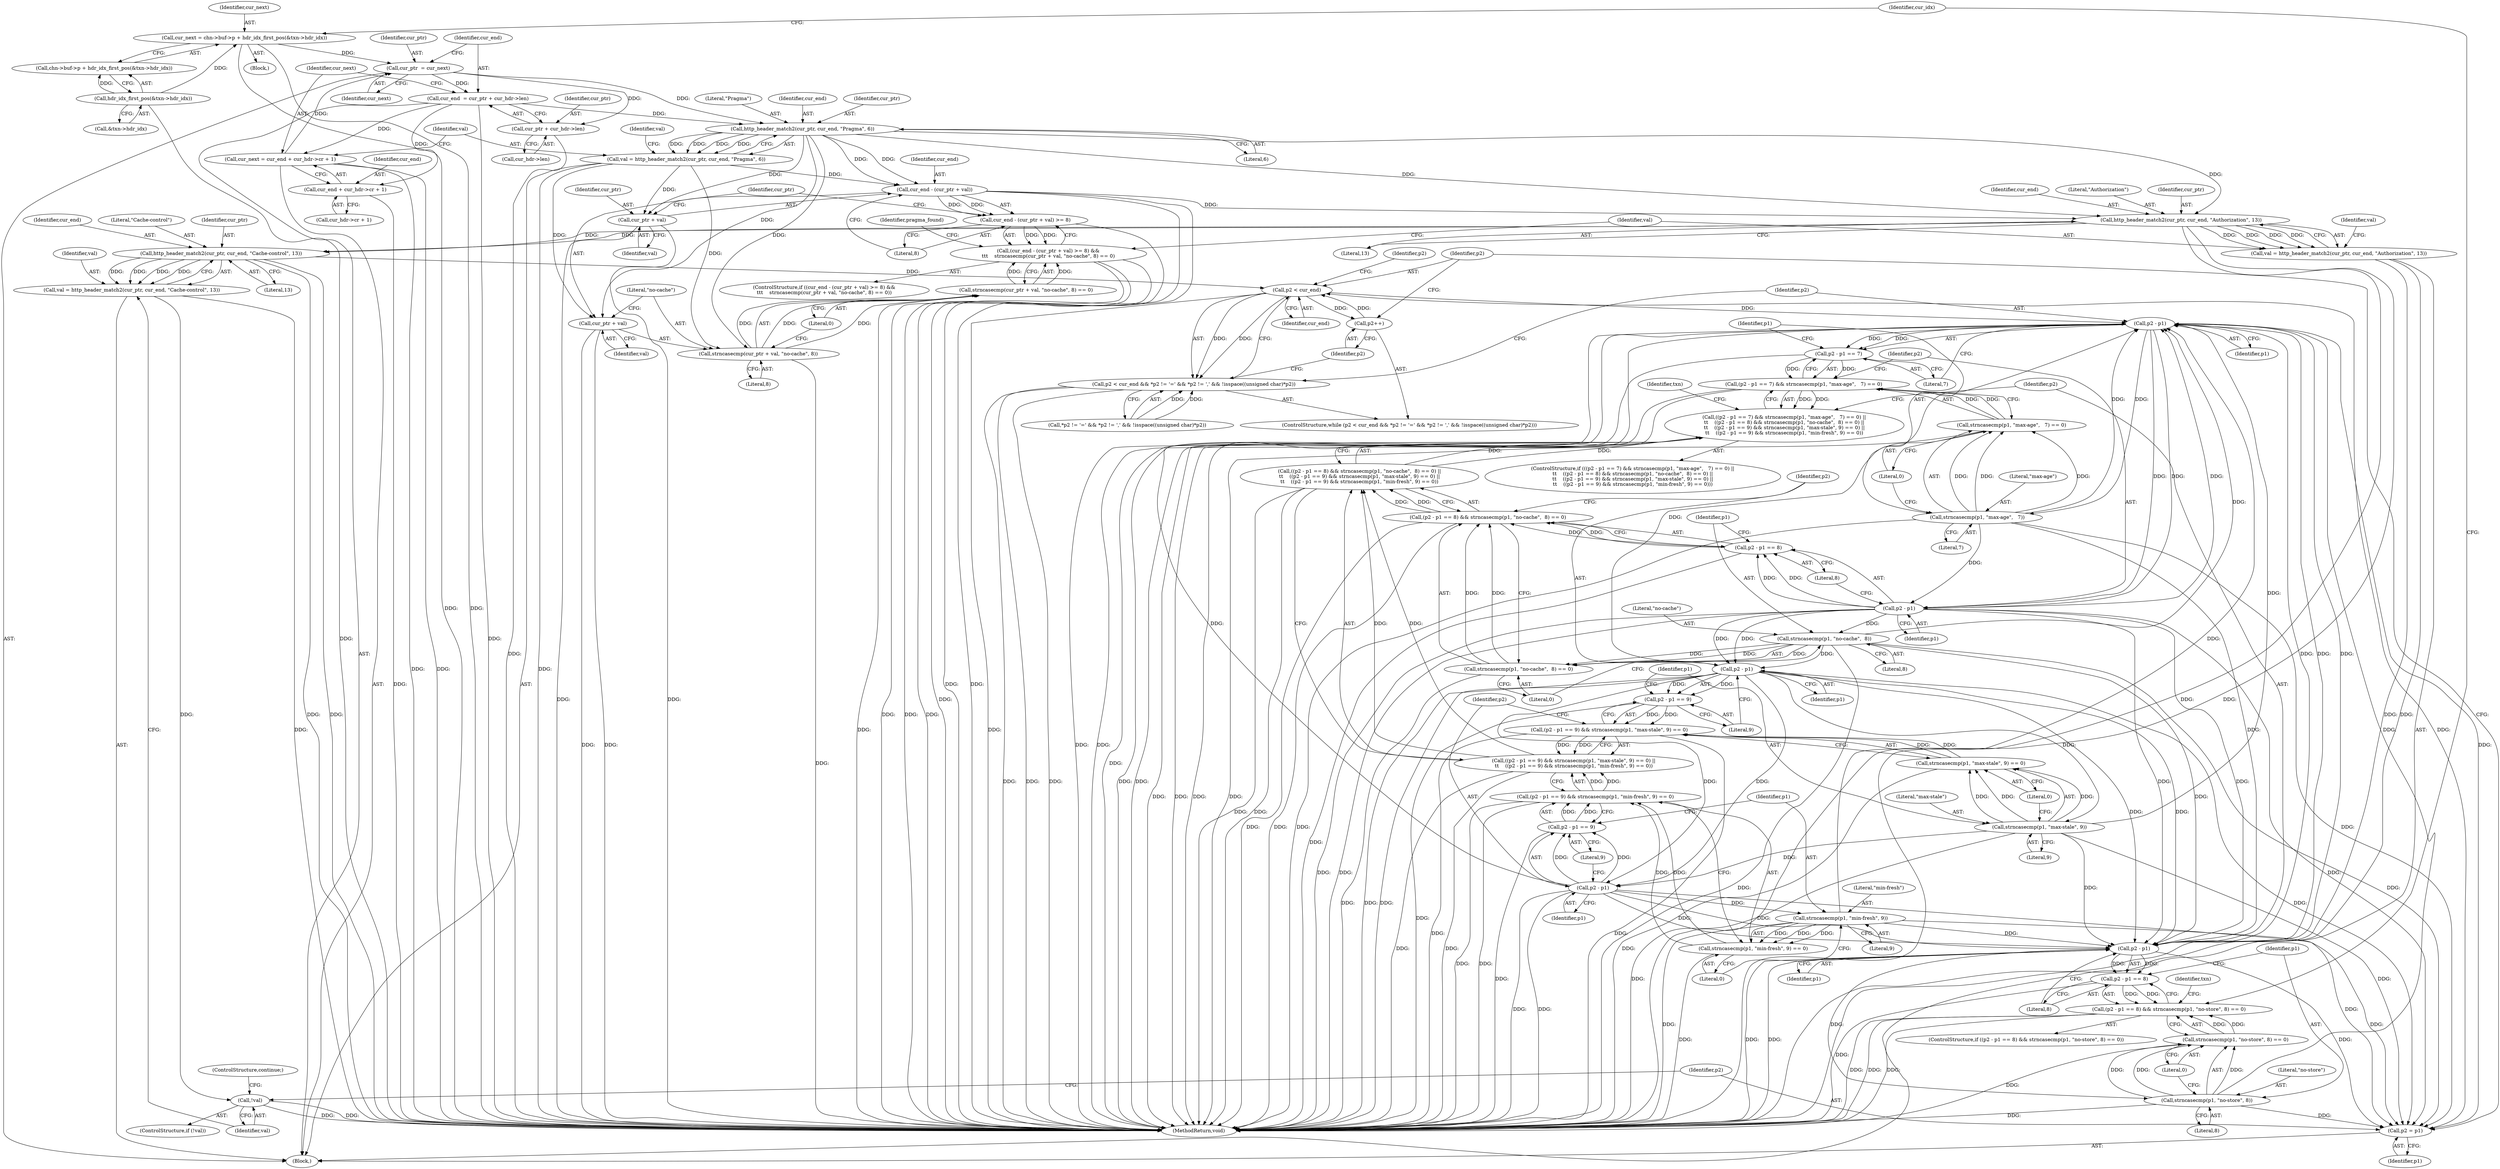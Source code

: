 digraph "0_haproxy_17514045e5d934dede62116216c1b016fe23dd06@integer" {
"1000142" [label="(Call,cur_next = chn->buf->p + hdr_idx_first_pos(&txn->hdr_idx))"];
"1000150" [label="(Call,hdr_idx_first_pos(&txn->hdr_idx))"];
"1000180" [label="(Call,cur_ptr  = cur_next)"];
"1000183" [label="(Call,cur_end  = cur_ptr + cur_hdr->len)"];
"1000190" [label="(Call,cur_next = cur_end + cur_hdr->cr + 1)"];
"1000192" [label="(Call,cur_end + cur_hdr->cr + 1)"];
"1000201" [label="(Call,http_header_match2(cur_ptr, cur_end, \"Pragma\", 6))"];
"1000199" [label="(Call,val = http_header_match2(cur_ptr, cur_end, \"Pragma\", 6))"];
"1000212" [label="(Call,cur_end - (cur_ptr + val))"];
"1000211" [label="(Call,cur_end - (cur_ptr + val) >= 8)"];
"1000210" [label="(Call,(cur_end - (cur_ptr + val) >= 8) &&\n\t\t\t    strncasecmp(cur_ptr + val, \"no-cache\", 8) == 0)"];
"1000233" [label="(Call,http_header_match2(cur_ptr, cur_end, \"Authorization\", 13))"];
"1000231" [label="(Call,val = http_header_match2(cur_ptr, cur_end, \"Authorization\", 13))"];
"1000256" [label="(Call,http_header_match2(cur_ptr, cur_end, \"Cache-control\", 13))"];
"1000254" [label="(Call,val = http_header_match2(cur_ptr, cur_end, \"Cache-control\", 13))"];
"1000262" [label="(Call,!val)"];
"1000270" [label="(Call,p2 < cur_end)"];
"1000269" [label="(Call,p2 < cur_end && *p2 != '=' && *p2 != ',' && !isspace((unsigned char)*p2))"];
"1000289" [label="(Call,p2++)"];
"1000295" [label="(Call,p2 - p1)"];
"1000265" [label="(Call,p2 = p1)"];
"1000294" [label="(Call,p2 - p1 == 7)"];
"1000293" [label="(Call,(p2 - p1 == 7) && strncasecmp(p1, \"max-age\",   7) == 0)"];
"1000292" [label="(Call,((p2 - p1 == 7) && strncasecmp(p1, \"max-age\",   7) == 0) ||\n\t\t    ((p2 - p1 == 8) && strncasecmp(p1, \"no-cache\",  8) == 0) ||\n\t\t    ((p2 - p1 == 9) && strncasecmp(p1, \"max-stale\", 9) == 0) ||\n\t\t    ((p2 - p1 == 9) && strncasecmp(p1, \"min-fresh\", 9) == 0))"];
"1000300" [label="(Call,strncasecmp(p1, \"max-age\",   7))"];
"1000299" [label="(Call,strncasecmp(p1, \"max-age\",   7) == 0)"];
"1000308" [label="(Call,p2 - p1)"];
"1000307" [label="(Call,p2 - p1 == 8)"];
"1000306" [label="(Call,(p2 - p1 == 8) && strncasecmp(p1, \"no-cache\",  8) == 0)"];
"1000305" [label="(Call,((p2 - p1 == 8) && strncasecmp(p1, \"no-cache\",  8) == 0) ||\n\t\t    ((p2 - p1 == 9) && strncasecmp(p1, \"max-stale\", 9) == 0) ||\n\t\t    ((p2 - p1 == 9) && strncasecmp(p1, \"min-fresh\", 9) == 0))"];
"1000313" [label="(Call,strncasecmp(p1, \"no-cache\",  8))"];
"1000312" [label="(Call,strncasecmp(p1, \"no-cache\",  8) == 0)"];
"1000321" [label="(Call,p2 - p1)"];
"1000320" [label="(Call,p2 - p1 == 9)"];
"1000319" [label="(Call,(p2 - p1 == 9) && strncasecmp(p1, \"max-stale\", 9) == 0)"];
"1000318" [label="(Call,((p2 - p1 == 9) && strncasecmp(p1, \"max-stale\", 9) == 0) ||\n\t\t    ((p2 - p1 == 9) && strncasecmp(p1, \"min-fresh\", 9) == 0))"];
"1000326" [label="(Call,strncasecmp(p1, \"max-stale\", 9))"];
"1000325" [label="(Call,strncasecmp(p1, \"max-stale\", 9) == 0)"];
"1000333" [label="(Call,p2 - p1)"];
"1000332" [label="(Call,p2 - p1 == 9)"];
"1000331" [label="(Call,(p2 - p1 == 9) && strncasecmp(p1, \"min-fresh\", 9) == 0)"];
"1000338" [label="(Call,strncasecmp(p1, \"min-fresh\", 9))"];
"1000337" [label="(Call,strncasecmp(p1, \"min-fresh\", 9) == 0)"];
"1000353" [label="(Call,p2 - p1)"];
"1000352" [label="(Call,p2 - p1 == 8)"];
"1000351" [label="(Call,(p2 - p1 == 8) && strncasecmp(p1, \"no-store\", 8) == 0)"];
"1000358" [label="(Call,strncasecmp(p1, \"no-store\", 8))"];
"1000357" [label="(Call,strncasecmp(p1, \"no-store\", 8) == 0)"];
"1000214" [label="(Call,cur_ptr + val)"];
"1000219" [label="(Call,strncasecmp(cur_ptr + val, \"no-cache\", 8))"];
"1000218" [label="(Call,strncasecmp(cur_ptr + val, \"no-cache\", 8) == 0)"];
"1000220" [label="(Call,cur_ptr + val)"];
"1000185" [label="(Call,cur_ptr + cur_hdr->len)"];
"1000108" [label="(Block,)"];
"1000265" [label="(Call,p2 = p1)"];
"1000326" [label="(Call,strncasecmp(p1, \"max-stale\", 9))"];
"1000382" [label="(MethodReturn,void)"];
"1000308" [label="(Call,p2 - p1)"];
"1000199" [label="(Call,val = http_header_match2(cur_ptr, cur_end, \"Pragma\", 6))"];
"1000235" [label="(Identifier,cur_end)"];
"1000340" [label="(Literal,\"min-fresh\")"];
"1000298" [label="(Literal,7)"];
"1000295" [label="(Call,p2 - p1)"];
"1000180" [label="(Call,cur_ptr  = cur_next)"];
"1000293" [label="(Call,(p2 - p1 == 7) && strncasecmp(p1, \"max-age\",   7) == 0)"];
"1000207" [label="(Identifier,val)"];
"1000362" [label="(Literal,0)"];
"1000191" [label="(Identifier,cur_next)"];
"1000304" [label="(Literal,0)"];
"1000254" [label="(Call,val = http_header_match2(cur_ptr, cur_end, \"Cache-control\", 13))"];
"1000187" [label="(Call,cur_hdr->len)"];
"1000352" [label="(Call,p2 - p1 == 8)"];
"1000313" [label="(Call,strncasecmp(p1, \"no-cache\",  8))"];
"1000336" [label="(Literal,9)"];
"1000218" [label="(Call,strncasecmp(cur_ptr + val, \"no-cache\", 8) == 0)"];
"1000360" [label="(Literal,\"no-store\")"];
"1000271" [label="(Identifier,p2)"];
"1000330" [label="(Literal,0)"];
"1000309" [label="(Identifier,p2)"];
"1000314" [label="(Identifier,p1)"];
"1000290" [label="(Identifier,p2)"];
"1000361" [label="(Literal,8)"];
"1000307" [label="(Call,p2 - p1 == 8)"];
"1000204" [label="(Literal,\"Pragma\")"];
"1000182" [label="(Identifier,cur_next)"];
"1000302" [label="(Literal,\"max-age\")"];
"1000359" [label="(Identifier,p1)"];
"1000232" [label="(Identifier,val)"];
"1000297" [label="(Identifier,p1)"];
"1000356" [label="(Literal,8)"];
"1000144" [label="(Call,chn->buf->p + hdr_idx_first_pos(&txn->hdr_idx))"];
"1000266" [label="(Identifier,p2)"];
"1000212" [label="(Call,cur_end - (cur_ptr + val))"];
"1000205" [label="(Literal,6)"];
"1000354" [label="(Identifier,p2)"];
"1000256" [label="(Call,http_header_match2(cur_ptr, cur_end, \"Cache-control\", 13))"];
"1000236" [label="(Literal,\"Authorization\")"];
"1000311" [label="(Literal,8)"];
"1000319" [label="(Call,(p2 - p1 == 9) && strncasecmp(p1, \"max-stale\", 9) == 0)"];
"1000255" [label="(Identifier,val)"];
"1000323" [label="(Identifier,p1)"];
"1000346" [label="(Identifier,txn)"];
"1000322" [label="(Identifier,p2)"];
"1000150" [label="(Call,hdr_idx_first_pos(&txn->hdr_idx))"];
"1000200" [label="(Identifier,val)"];
"1000216" [label="(Identifier,val)"];
"1000366" [label="(Identifier,txn)"];
"1000224" [label="(Literal,8)"];
"1000231" [label="(Call,val = http_header_match2(cur_ptr, cur_end, \"Authorization\", 13))"];
"1000259" [label="(Literal,\"Cache-control\")"];
"1000217" [label="(Literal,8)"];
"1000353" [label="(Call,p2 - p1)"];
"1000222" [label="(Identifier,val)"];
"1000201" [label="(Call,http_header_match2(cur_ptr, cur_end, \"Pragma\", 6))"];
"1000234" [label="(Identifier,cur_ptr)"];
"1000209" [label="(ControlStructure,if ((cur_end - (cur_ptr + val) >= 8) &&\n\t\t\t    strncasecmp(cur_ptr + val, \"no-cache\", 8) == 0))"];
"1000329" [label="(Literal,9)"];
"1000351" [label="(Call,(p2 - p1 == 8) && strncasecmp(p1, \"no-store\", 8) == 0)"];
"1000357" [label="(Call,strncasecmp(p1, \"no-store\", 8) == 0)"];
"1000143" [label="(Identifier,cur_next)"];
"1000292" [label="(Call,((p2 - p1 == 7) && strncasecmp(p1, \"max-age\",   7) == 0) ||\n\t\t    ((p2 - p1 == 8) && strncasecmp(p1, \"no-cache\",  8) == 0) ||\n\t\t    ((p2 - p1 == 9) && strncasecmp(p1, \"max-stale\", 9) == 0) ||\n\t\t    ((p2 - p1 == 9) && strncasecmp(p1, \"min-fresh\", 9) == 0))"];
"1000324" [label="(Literal,9)"];
"1000268" [label="(ControlStructure,while (p2 < cur_end && *p2 != '=' && *p2 != ',' && !isspace((unsigned char)*p2)))"];
"1000184" [label="(Identifier,cur_end)"];
"1000142" [label="(Call,cur_next = chn->buf->p + hdr_idx_first_pos(&txn->hdr_idx))"];
"1000312" [label="(Call,strncasecmp(p1, \"no-cache\",  8) == 0)"];
"1000355" [label="(Identifier,p1)"];
"1000151" [label="(Call,&txn->hdr_idx)"];
"1000221" [label="(Identifier,cur_ptr)"];
"1000237" [label="(Literal,13)"];
"1000299" [label="(Call,strncasecmp(p1, \"max-age\",   7) == 0)"];
"1000264" [label="(ControlStructure,continue;)"];
"1000315" [label="(Literal,\"no-cache\")"];
"1000332" [label="(Call,p2 - p1 == 9)"];
"1000325" [label="(Call,strncasecmp(p1, \"max-stale\", 9) == 0)"];
"1000270" [label="(Call,p2 < cur_end)"];
"1000193" [label="(Identifier,cur_end)"];
"1000276" [label="(Identifier,p2)"];
"1000328" [label="(Literal,\"max-stale\")"];
"1000300" [label="(Call,strncasecmp(p1, \"max-age\",   7))"];
"1000190" [label="(Call,cur_next = cur_end + cur_hdr->cr + 1)"];
"1000186" [label="(Identifier,cur_ptr)"];
"1000342" [label="(Literal,0)"];
"1000320" [label="(Call,p2 - p1 == 9)"];
"1000257" [label="(Identifier,cur_ptr)"];
"1000211" [label="(Call,cur_end - (cur_ptr + val) >= 8)"];
"1000263" [label="(Identifier,val)"];
"1000272" [label="(Identifier,cur_end)"];
"1000294" [label="(Call,p2 - p1 == 7)"];
"1000335" [label="(Identifier,p1)"];
"1000239" [label="(Identifier,val)"];
"1000192" [label="(Call,cur_end + cur_hdr->cr + 1)"];
"1000183" [label="(Call,cur_end  = cur_ptr + cur_hdr->len)"];
"1000310" [label="(Identifier,p1)"];
"1000210" [label="(Call,(cur_end - (cur_ptr + val) >= 8) &&\n\t\t\t    strncasecmp(cur_ptr + val, \"no-cache\", 8) == 0)"];
"1000334" [label="(Identifier,p2)"];
"1000317" [label="(Literal,0)"];
"1000185" [label="(Call,cur_ptr + cur_hdr->len)"];
"1000214" [label="(Call,cur_ptr + val)"];
"1000203" [label="(Identifier,cur_end)"];
"1000233" [label="(Call,http_header_match2(cur_ptr, cur_end, \"Authorization\", 13))"];
"1000296" [label="(Identifier,p2)"];
"1000316" [label="(Literal,8)"];
"1000202" [label="(Identifier,cur_ptr)"];
"1000338" [label="(Call,strncasecmp(p1, \"min-fresh\", 9))"];
"1000305" [label="(Call,((p2 - p1 == 8) && strncasecmp(p1, \"no-cache\",  8) == 0) ||\n\t\t    ((p2 - p1 == 9) && strncasecmp(p1, \"max-stale\", 9) == 0) ||\n\t\t    ((p2 - p1 == 9) && strncasecmp(p1, \"min-fresh\", 9) == 0))"];
"1000327" [label="(Identifier,p1)"];
"1000220" [label="(Call,cur_ptr + val)"];
"1000219" [label="(Call,strncasecmp(cur_ptr + val, \"no-cache\", 8))"];
"1000267" [label="(Identifier,p1)"];
"1000291" [label="(ControlStructure,if (((p2 - p1 == 7) && strncasecmp(p1, \"max-age\",   7) == 0) ||\n\t\t    ((p2 - p1 == 8) && strncasecmp(p1, \"no-cache\",  8) == 0) ||\n\t\t    ((p2 - p1 == 9) && strncasecmp(p1, \"max-stale\", 9) == 0) ||\n\t\t    ((p2 - p1 == 9) && strncasecmp(p1, \"min-fresh\", 9) == 0)))"];
"1000223" [label="(Literal,\"no-cache\")"];
"1000303" [label="(Literal,7)"];
"1000157" [label="(Identifier,cur_idx)"];
"1000167" [label="(Block,)"];
"1000333" [label="(Call,p2 - p1)"];
"1000194" [label="(Call,cur_hdr->cr + 1)"];
"1000225" [label="(Literal,0)"];
"1000213" [label="(Identifier,cur_end)"];
"1000258" [label="(Identifier,cur_end)"];
"1000260" [label="(Literal,13)"];
"1000262" [label="(Call,!val)"];
"1000301" [label="(Identifier,p1)"];
"1000318" [label="(Call,((p2 - p1 == 9) && strncasecmp(p1, \"max-stale\", 9) == 0) ||\n\t\t    ((p2 - p1 == 9) && strncasecmp(p1, \"min-fresh\", 9) == 0))"];
"1000306" [label="(Call,(p2 - p1 == 8) && strncasecmp(p1, \"no-cache\",  8) == 0)"];
"1000269" [label="(Call,p2 < cur_end && *p2 != '=' && *p2 != ',' && !isspace((unsigned char)*p2))"];
"1000339" [label="(Identifier,p1)"];
"1000350" [label="(ControlStructure,if ((p2 - p1 == 8) && strncasecmp(p1, \"no-store\", 8) == 0))"];
"1000228" [label="(Identifier,pragma_found)"];
"1000273" [label="(Call,*p2 != '=' && *p2 != ',' && !isspace((unsigned char)*p2))"];
"1000289" [label="(Call,p2++)"];
"1000358" [label="(Call,strncasecmp(p1, \"no-store\", 8))"];
"1000337" [label="(Call,strncasecmp(p1, \"min-fresh\", 9) == 0)"];
"1000181" [label="(Identifier,cur_ptr)"];
"1000261" [label="(ControlStructure,if (!val))"];
"1000321" [label="(Call,p2 - p1)"];
"1000341" [label="(Literal,9)"];
"1000331" [label="(Call,(p2 - p1 == 9) && strncasecmp(p1, \"min-fresh\", 9) == 0)"];
"1000215" [label="(Identifier,cur_ptr)"];
"1000142" -> "1000108"  [label="AST: "];
"1000142" -> "1000144"  [label="CFG: "];
"1000143" -> "1000142"  [label="AST: "];
"1000144" -> "1000142"  [label="AST: "];
"1000157" -> "1000142"  [label="CFG: "];
"1000142" -> "1000382"  [label="DDG: "];
"1000142" -> "1000382"  [label="DDG: "];
"1000150" -> "1000142"  [label="DDG: "];
"1000142" -> "1000180"  [label="DDG: "];
"1000150" -> "1000144"  [label="AST: "];
"1000150" -> "1000151"  [label="CFG: "];
"1000151" -> "1000150"  [label="AST: "];
"1000144" -> "1000150"  [label="CFG: "];
"1000150" -> "1000382"  [label="DDG: "];
"1000150" -> "1000144"  [label="DDG: "];
"1000180" -> "1000167"  [label="AST: "];
"1000180" -> "1000182"  [label="CFG: "];
"1000181" -> "1000180"  [label="AST: "];
"1000182" -> "1000180"  [label="AST: "];
"1000184" -> "1000180"  [label="CFG: "];
"1000190" -> "1000180"  [label="DDG: "];
"1000180" -> "1000183"  [label="DDG: "];
"1000180" -> "1000185"  [label="DDG: "];
"1000180" -> "1000201"  [label="DDG: "];
"1000183" -> "1000167"  [label="AST: "];
"1000183" -> "1000185"  [label="CFG: "];
"1000184" -> "1000183"  [label="AST: "];
"1000185" -> "1000183"  [label="AST: "];
"1000191" -> "1000183"  [label="CFG: "];
"1000183" -> "1000382"  [label="DDG: "];
"1000183" -> "1000190"  [label="DDG: "];
"1000183" -> "1000192"  [label="DDG: "];
"1000183" -> "1000201"  [label="DDG: "];
"1000190" -> "1000167"  [label="AST: "];
"1000190" -> "1000192"  [label="CFG: "];
"1000191" -> "1000190"  [label="AST: "];
"1000192" -> "1000190"  [label="AST: "];
"1000200" -> "1000190"  [label="CFG: "];
"1000190" -> "1000382"  [label="DDG: "];
"1000190" -> "1000382"  [label="DDG: "];
"1000192" -> "1000194"  [label="CFG: "];
"1000193" -> "1000192"  [label="AST: "];
"1000194" -> "1000192"  [label="AST: "];
"1000192" -> "1000382"  [label="DDG: "];
"1000201" -> "1000199"  [label="AST: "];
"1000201" -> "1000205"  [label="CFG: "];
"1000202" -> "1000201"  [label="AST: "];
"1000203" -> "1000201"  [label="AST: "];
"1000204" -> "1000201"  [label="AST: "];
"1000205" -> "1000201"  [label="AST: "];
"1000199" -> "1000201"  [label="CFG: "];
"1000201" -> "1000199"  [label="DDG: "];
"1000201" -> "1000199"  [label="DDG: "];
"1000201" -> "1000199"  [label="DDG: "];
"1000201" -> "1000199"  [label="DDG: "];
"1000201" -> "1000212"  [label="DDG: "];
"1000201" -> "1000212"  [label="DDG: "];
"1000201" -> "1000214"  [label="DDG: "];
"1000201" -> "1000219"  [label="DDG: "];
"1000201" -> "1000220"  [label="DDG: "];
"1000201" -> "1000233"  [label="DDG: "];
"1000201" -> "1000233"  [label="DDG: "];
"1000199" -> "1000167"  [label="AST: "];
"1000200" -> "1000199"  [label="AST: "];
"1000207" -> "1000199"  [label="CFG: "];
"1000199" -> "1000382"  [label="DDG: "];
"1000199" -> "1000212"  [label="DDG: "];
"1000199" -> "1000214"  [label="DDG: "];
"1000199" -> "1000219"  [label="DDG: "];
"1000199" -> "1000220"  [label="DDG: "];
"1000212" -> "1000211"  [label="AST: "];
"1000212" -> "1000214"  [label="CFG: "];
"1000213" -> "1000212"  [label="AST: "];
"1000214" -> "1000212"  [label="AST: "];
"1000217" -> "1000212"  [label="CFG: "];
"1000212" -> "1000382"  [label="DDG: "];
"1000212" -> "1000382"  [label="DDG: "];
"1000212" -> "1000211"  [label="DDG: "];
"1000212" -> "1000211"  [label="DDG: "];
"1000212" -> "1000233"  [label="DDG: "];
"1000211" -> "1000210"  [label="AST: "];
"1000211" -> "1000217"  [label="CFG: "];
"1000217" -> "1000211"  [label="AST: "];
"1000221" -> "1000211"  [label="CFG: "];
"1000210" -> "1000211"  [label="CFG: "];
"1000211" -> "1000382"  [label="DDG: "];
"1000211" -> "1000210"  [label="DDG: "];
"1000211" -> "1000210"  [label="DDG: "];
"1000210" -> "1000209"  [label="AST: "];
"1000210" -> "1000218"  [label="CFG: "];
"1000218" -> "1000210"  [label="AST: "];
"1000228" -> "1000210"  [label="CFG: "];
"1000232" -> "1000210"  [label="CFG: "];
"1000210" -> "1000382"  [label="DDG: "];
"1000210" -> "1000382"  [label="DDG: "];
"1000210" -> "1000382"  [label="DDG: "];
"1000218" -> "1000210"  [label="DDG: "];
"1000218" -> "1000210"  [label="DDG: "];
"1000233" -> "1000231"  [label="AST: "];
"1000233" -> "1000237"  [label="CFG: "];
"1000234" -> "1000233"  [label="AST: "];
"1000235" -> "1000233"  [label="AST: "];
"1000236" -> "1000233"  [label="AST: "];
"1000237" -> "1000233"  [label="AST: "];
"1000231" -> "1000233"  [label="CFG: "];
"1000233" -> "1000382"  [label="DDG: "];
"1000233" -> "1000382"  [label="DDG: "];
"1000233" -> "1000231"  [label="DDG: "];
"1000233" -> "1000231"  [label="DDG: "];
"1000233" -> "1000231"  [label="DDG: "];
"1000233" -> "1000231"  [label="DDG: "];
"1000233" -> "1000256"  [label="DDG: "];
"1000233" -> "1000256"  [label="DDG: "];
"1000231" -> "1000167"  [label="AST: "];
"1000232" -> "1000231"  [label="AST: "];
"1000239" -> "1000231"  [label="CFG: "];
"1000231" -> "1000382"  [label="DDG: "];
"1000231" -> "1000382"  [label="DDG: "];
"1000256" -> "1000254"  [label="AST: "];
"1000256" -> "1000260"  [label="CFG: "];
"1000257" -> "1000256"  [label="AST: "];
"1000258" -> "1000256"  [label="AST: "];
"1000259" -> "1000256"  [label="AST: "];
"1000260" -> "1000256"  [label="AST: "];
"1000254" -> "1000256"  [label="CFG: "];
"1000256" -> "1000382"  [label="DDG: "];
"1000256" -> "1000382"  [label="DDG: "];
"1000256" -> "1000254"  [label="DDG: "];
"1000256" -> "1000254"  [label="DDG: "];
"1000256" -> "1000254"  [label="DDG: "];
"1000256" -> "1000254"  [label="DDG: "];
"1000256" -> "1000270"  [label="DDG: "];
"1000254" -> "1000167"  [label="AST: "];
"1000255" -> "1000254"  [label="AST: "];
"1000263" -> "1000254"  [label="CFG: "];
"1000254" -> "1000382"  [label="DDG: "];
"1000254" -> "1000262"  [label="DDG: "];
"1000262" -> "1000261"  [label="AST: "];
"1000262" -> "1000263"  [label="CFG: "];
"1000263" -> "1000262"  [label="AST: "];
"1000264" -> "1000262"  [label="CFG: "];
"1000266" -> "1000262"  [label="CFG: "];
"1000262" -> "1000382"  [label="DDG: "];
"1000262" -> "1000382"  [label="DDG: "];
"1000270" -> "1000269"  [label="AST: "];
"1000270" -> "1000272"  [label="CFG: "];
"1000271" -> "1000270"  [label="AST: "];
"1000272" -> "1000270"  [label="AST: "];
"1000276" -> "1000270"  [label="CFG: "];
"1000269" -> "1000270"  [label="CFG: "];
"1000270" -> "1000382"  [label="DDG: "];
"1000270" -> "1000269"  [label="DDG: "];
"1000270" -> "1000269"  [label="DDG: "];
"1000289" -> "1000270"  [label="DDG: "];
"1000265" -> "1000270"  [label="DDG: "];
"1000270" -> "1000289"  [label="DDG: "];
"1000270" -> "1000295"  [label="DDG: "];
"1000269" -> "1000268"  [label="AST: "];
"1000269" -> "1000273"  [label="CFG: "];
"1000273" -> "1000269"  [label="AST: "];
"1000290" -> "1000269"  [label="CFG: "];
"1000296" -> "1000269"  [label="CFG: "];
"1000269" -> "1000382"  [label="DDG: "];
"1000269" -> "1000382"  [label="DDG: "];
"1000269" -> "1000382"  [label="DDG: "];
"1000273" -> "1000269"  [label="DDG: "];
"1000273" -> "1000269"  [label="DDG: "];
"1000289" -> "1000268"  [label="AST: "];
"1000289" -> "1000290"  [label="CFG: "];
"1000290" -> "1000289"  [label="AST: "];
"1000271" -> "1000289"  [label="CFG: "];
"1000295" -> "1000294"  [label="AST: "];
"1000295" -> "1000297"  [label="CFG: "];
"1000296" -> "1000295"  [label="AST: "];
"1000297" -> "1000295"  [label="AST: "];
"1000298" -> "1000295"  [label="CFG: "];
"1000295" -> "1000382"  [label="DDG: "];
"1000295" -> "1000382"  [label="DDG: "];
"1000295" -> "1000265"  [label="DDG: "];
"1000295" -> "1000294"  [label="DDG: "];
"1000295" -> "1000294"  [label="DDG: "];
"1000308" -> "1000295"  [label="DDG: "];
"1000338" -> "1000295"  [label="DDG: "];
"1000300" -> "1000295"  [label="DDG: "];
"1000321" -> "1000295"  [label="DDG: "];
"1000326" -> "1000295"  [label="DDG: "];
"1000313" -> "1000295"  [label="DDG: "];
"1000358" -> "1000295"  [label="DDG: "];
"1000353" -> "1000295"  [label="DDG: "];
"1000333" -> "1000295"  [label="DDG: "];
"1000295" -> "1000300"  [label="DDG: "];
"1000295" -> "1000308"  [label="DDG: "];
"1000295" -> "1000308"  [label="DDG: "];
"1000295" -> "1000353"  [label="DDG: "];
"1000295" -> "1000353"  [label="DDG: "];
"1000265" -> "1000167"  [label="AST: "];
"1000265" -> "1000267"  [label="CFG: "];
"1000266" -> "1000265"  [label="AST: "];
"1000267" -> "1000265"  [label="AST: "];
"1000271" -> "1000265"  [label="CFG: "];
"1000308" -> "1000265"  [label="DDG: "];
"1000338" -> "1000265"  [label="DDG: "];
"1000300" -> "1000265"  [label="DDG: "];
"1000321" -> "1000265"  [label="DDG: "];
"1000326" -> "1000265"  [label="DDG: "];
"1000313" -> "1000265"  [label="DDG: "];
"1000358" -> "1000265"  [label="DDG: "];
"1000353" -> "1000265"  [label="DDG: "];
"1000333" -> "1000265"  [label="DDG: "];
"1000294" -> "1000293"  [label="AST: "];
"1000294" -> "1000298"  [label="CFG: "];
"1000298" -> "1000294"  [label="AST: "];
"1000301" -> "1000294"  [label="CFG: "];
"1000293" -> "1000294"  [label="CFG: "];
"1000294" -> "1000382"  [label="DDG: "];
"1000294" -> "1000293"  [label="DDG: "];
"1000294" -> "1000293"  [label="DDG: "];
"1000293" -> "1000292"  [label="AST: "];
"1000293" -> "1000299"  [label="CFG: "];
"1000299" -> "1000293"  [label="AST: "];
"1000309" -> "1000293"  [label="CFG: "];
"1000292" -> "1000293"  [label="CFG: "];
"1000293" -> "1000382"  [label="DDG: "];
"1000293" -> "1000382"  [label="DDG: "];
"1000293" -> "1000292"  [label="DDG: "];
"1000293" -> "1000292"  [label="DDG: "];
"1000299" -> "1000293"  [label="DDG: "];
"1000299" -> "1000293"  [label="DDG: "];
"1000292" -> "1000291"  [label="AST: "];
"1000292" -> "1000305"  [label="CFG: "];
"1000305" -> "1000292"  [label="AST: "];
"1000346" -> "1000292"  [label="CFG: "];
"1000354" -> "1000292"  [label="CFG: "];
"1000292" -> "1000382"  [label="DDG: "];
"1000292" -> "1000382"  [label="DDG: "];
"1000292" -> "1000382"  [label="DDG: "];
"1000305" -> "1000292"  [label="DDG: "];
"1000305" -> "1000292"  [label="DDG: "];
"1000300" -> "1000299"  [label="AST: "];
"1000300" -> "1000303"  [label="CFG: "];
"1000301" -> "1000300"  [label="AST: "];
"1000302" -> "1000300"  [label="AST: "];
"1000303" -> "1000300"  [label="AST: "];
"1000304" -> "1000300"  [label="CFG: "];
"1000300" -> "1000382"  [label="DDG: "];
"1000300" -> "1000299"  [label="DDG: "];
"1000300" -> "1000299"  [label="DDG: "];
"1000300" -> "1000299"  [label="DDG: "];
"1000300" -> "1000308"  [label="DDG: "];
"1000300" -> "1000353"  [label="DDG: "];
"1000299" -> "1000304"  [label="CFG: "];
"1000304" -> "1000299"  [label="AST: "];
"1000299" -> "1000382"  [label="DDG: "];
"1000308" -> "1000307"  [label="AST: "];
"1000308" -> "1000310"  [label="CFG: "];
"1000309" -> "1000308"  [label="AST: "];
"1000310" -> "1000308"  [label="AST: "];
"1000311" -> "1000308"  [label="CFG: "];
"1000308" -> "1000382"  [label="DDG: "];
"1000308" -> "1000382"  [label="DDG: "];
"1000308" -> "1000307"  [label="DDG: "];
"1000308" -> "1000307"  [label="DDG: "];
"1000308" -> "1000313"  [label="DDG: "];
"1000308" -> "1000321"  [label="DDG: "];
"1000308" -> "1000321"  [label="DDG: "];
"1000308" -> "1000353"  [label="DDG: "];
"1000308" -> "1000353"  [label="DDG: "];
"1000307" -> "1000306"  [label="AST: "];
"1000307" -> "1000311"  [label="CFG: "];
"1000311" -> "1000307"  [label="AST: "];
"1000314" -> "1000307"  [label="CFG: "];
"1000306" -> "1000307"  [label="CFG: "];
"1000307" -> "1000382"  [label="DDG: "];
"1000307" -> "1000306"  [label="DDG: "];
"1000307" -> "1000306"  [label="DDG: "];
"1000306" -> "1000305"  [label="AST: "];
"1000306" -> "1000312"  [label="CFG: "];
"1000312" -> "1000306"  [label="AST: "];
"1000322" -> "1000306"  [label="CFG: "];
"1000305" -> "1000306"  [label="CFG: "];
"1000306" -> "1000382"  [label="DDG: "];
"1000306" -> "1000382"  [label="DDG: "];
"1000306" -> "1000305"  [label="DDG: "];
"1000306" -> "1000305"  [label="DDG: "];
"1000312" -> "1000306"  [label="DDG: "];
"1000312" -> "1000306"  [label="DDG: "];
"1000305" -> "1000318"  [label="CFG: "];
"1000318" -> "1000305"  [label="AST: "];
"1000305" -> "1000382"  [label="DDG: "];
"1000305" -> "1000382"  [label="DDG: "];
"1000318" -> "1000305"  [label="DDG: "];
"1000318" -> "1000305"  [label="DDG: "];
"1000313" -> "1000312"  [label="AST: "];
"1000313" -> "1000316"  [label="CFG: "];
"1000314" -> "1000313"  [label="AST: "];
"1000315" -> "1000313"  [label="AST: "];
"1000316" -> "1000313"  [label="AST: "];
"1000317" -> "1000313"  [label="CFG: "];
"1000313" -> "1000382"  [label="DDG: "];
"1000313" -> "1000312"  [label="DDG: "];
"1000313" -> "1000312"  [label="DDG: "];
"1000313" -> "1000312"  [label="DDG: "];
"1000313" -> "1000321"  [label="DDG: "];
"1000313" -> "1000353"  [label="DDG: "];
"1000312" -> "1000317"  [label="CFG: "];
"1000317" -> "1000312"  [label="AST: "];
"1000312" -> "1000382"  [label="DDG: "];
"1000321" -> "1000320"  [label="AST: "];
"1000321" -> "1000323"  [label="CFG: "];
"1000322" -> "1000321"  [label="AST: "];
"1000323" -> "1000321"  [label="AST: "];
"1000324" -> "1000321"  [label="CFG: "];
"1000321" -> "1000382"  [label="DDG: "];
"1000321" -> "1000382"  [label="DDG: "];
"1000321" -> "1000320"  [label="DDG: "];
"1000321" -> "1000320"  [label="DDG: "];
"1000321" -> "1000326"  [label="DDG: "];
"1000321" -> "1000333"  [label="DDG: "];
"1000321" -> "1000333"  [label="DDG: "];
"1000321" -> "1000353"  [label="DDG: "];
"1000321" -> "1000353"  [label="DDG: "];
"1000320" -> "1000319"  [label="AST: "];
"1000320" -> "1000324"  [label="CFG: "];
"1000324" -> "1000320"  [label="AST: "];
"1000327" -> "1000320"  [label="CFG: "];
"1000319" -> "1000320"  [label="CFG: "];
"1000320" -> "1000382"  [label="DDG: "];
"1000320" -> "1000319"  [label="DDG: "];
"1000320" -> "1000319"  [label="DDG: "];
"1000319" -> "1000318"  [label="AST: "];
"1000319" -> "1000325"  [label="CFG: "];
"1000325" -> "1000319"  [label="AST: "];
"1000334" -> "1000319"  [label="CFG: "];
"1000318" -> "1000319"  [label="CFG: "];
"1000319" -> "1000382"  [label="DDG: "];
"1000319" -> "1000382"  [label="DDG: "];
"1000319" -> "1000318"  [label="DDG: "];
"1000319" -> "1000318"  [label="DDG: "];
"1000325" -> "1000319"  [label="DDG: "];
"1000325" -> "1000319"  [label="DDG: "];
"1000318" -> "1000331"  [label="CFG: "];
"1000331" -> "1000318"  [label="AST: "];
"1000318" -> "1000382"  [label="DDG: "];
"1000318" -> "1000382"  [label="DDG: "];
"1000331" -> "1000318"  [label="DDG: "];
"1000331" -> "1000318"  [label="DDG: "];
"1000326" -> "1000325"  [label="AST: "];
"1000326" -> "1000329"  [label="CFG: "];
"1000327" -> "1000326"  [label="AST: "];
"1000328" -> "1000326"  [label="AST: "];
"1000329" -> "1000326"  [label="AST: "];
"1000330" -> "1000326"  [label="CFG: "];
"1000326" -> "1000382"  [label="DDG: "];
"1000326" -> "1000325"  [label="DDG: "];
"1000326" -> "1000325"  [label="DDG: "];
"1000326" -> "1000325"  [label="DDG: "];
"1000326" -> "1000333"  [label="DDG: "];
"1000326" -> "1000353"  [label="DDG: "];
"1000325" -> "1000330"  [label="CFG: "];
"1000330" -> "1000325"  [label="AST: "];
"1000325" -> "1000382"  [label="DDG: "];
"1000333" -> "1000332"  [label="AST: "];
"1000333" -> "1000335"  [label="CFG: "];
"1000334" -> "1000333"  [label="AST: "];
"1000335" -> "1000333"  [label="AST: "];
"1000336" -> "1000333"  [label="CFG: "];
"1000333" -> "1000382"  [label="DDG: "];
"1000333" -> "1000382"  [label="DDG: "];
"1000333" -> "1000332"  [label="DDG: "];
"1000333" -> "1000332"  [label="DDG: "];
"1000333" -> "1000338"  [label="DDG: "];
"1000333" -> "1000353"  [label="DDG: "];
"1000333" -> "1000353"  [label="DDG: "];
"1000332" -> "1000331"  [label="AST: "];
"1000332" -> "1000336"  [label="CFG: "];
"1000336" -> "1000332"  [label="AST: "];
"1000339" -> "1000332"  [label="CFG: "];
"1000331" -> "1000332"  [label="CFG: "];
"1000332" -> "1000382"  [label="DDG: "];
"1000332" -> "1000331"  [label="DDG: "];
"1000332" -> "1000331"  [label="DDG: "];
"1000331" -> "1000337"  [label="CFG: "];
"1000337" -> "1000331"  [label="AST: "];
"1000331" -> "1000382"  [label="DDG: "];
"1000331" -> "1000382"  [label="DDG: "];
"1000337" -> "1000331"  [label="DDG: "];
"1000337" -> "1000331"  [label="DDG: "];
"1000338" -> "1000337"  [label="AST: "];
"1000338" -> "1000341"  [label="CFG: "];
"1000339" -> "1000338"  [label="AST: "];
"1000340" -> "1000338"  [label="AST: "];
"1000341" -> "1000338"  [label="AST: "];
"1000342" -> "1000338"  [label="CFG: "];
"1000338" -> "1000382"  [label="DDG: "];
"1000338" -> "1000337"  [label="DDG: "];
"1000338" -> "1000337"  [label="DDG: "];
"1000338" -> "1000337"  [label="DDG: "];
"1000338" -> "1000353"  [label="DDG: "];
"1000337" -> "1000342"  [label="CFG: "];
"1000342" -> "1000337"  [label="AST: "];
"1000337" -> "1000382"  [label="DDG: "];
"1000353" -> "1000352"  [label="AST: "];
"1000353" -> "1000355"  [label="CFG: "];
"1000354" -> "1000353"  [label="AST: "];
"1000355" -> "1000353"  [label="AST: "];
"1000356" -> "1000353"  [label="CFG: "];
"1000353" -> "1000382"  [label="DDG: "];
"1000353" -> "1000382"  [label="DDG: "];
"1000353" -> "1000352"  [label="DDG: "];
"1000353" -> "1000352"  [label="DDG: "];
"1000353" -> "1000358"  [label="DDG: "];
"1000352" -> "1000351"  [label="AST: "];
"1000352" -> "1000356"  [label="CFG: "];
"1000356" -> "1000352"  [label="AST: "];
"1000359" -> "1000352"  [label="CFG: "];
"1000351" -> "1000352"  [label="CFG: "];
"1000352" -> "1000382"  [label="DDG: "];
"1000352" -> "1000351"  [label="DDG: "];
"1000352" -> "1000351"  [label="DDG: "];
"1000351" -> "1000350"  [label="AST: "];
"1000351" -> "1000357"  [label="CFG: "];
"1000357" -> "1000351"  [label="AST: "];
"1000157" -> "1000351"  [label="CFG: "];
"1000366" -> "1000351"  [label="CFG: "];
"1000351" -> "1000382"  [label="DDG: "];
"1000351" -> "1000382"  [label="DDG: "];
"1000351" -> "1000382"  [label="DDG: "];
"1000357" -> "1000351"  [label="DDG: "];
"1000357" -> "1000351"  [label="DDG: "];
"1000358" -> "1000357"  [label="AST: "];
"1000358" -> "1000361"  [label="CFG: "];
"1000359" -> "1000358"  [label="AST: "];
"1000360" -> "1000358"  [label="AST: "];
"1000361" -> "1000358"  [label="AST: "];
"1000362" -> "1000358"  [label="CFG: "];
"1000358" -> "1000382"  [label="DDG: "];
"1000358" -> "1000357"  [label="DDG: "];
"1000358" -> "1000357"  [label="DDG: "];
"1000358" -> "1000357"  [label="DDG: "];
"1000357" -> "1000362"  [label="CFG: "];
"1000362" -> "1000357"  [label="AST: "];
"1000357" -> "1000382"  [label="DDG: "];
"1000214" -> "1000216"  [label="CFG: "];
"1000215" -> "1000214"  [label="AST: "];
"1000216" -> "1000214"  [label="AST: "];
"1000214" -> "1000382"  [label="DDG: "];
"1000214" -> "1000382"  [label="DDG: "];
"1000219" -> "1000218"  [label="AST: "];
"1000219" -> "1000224"  [label="CFG: "];
"1000220" -> "1000219"  [label="AST: "];
"1000223" -> "1000219"  [label="AST: "];
"1000224" -> "1000219"  [label="AST: "];
"1000225" -> "1000219"  [label="CFG: "];
"1000219" -> "1000382"  [label="DDG: "];
"1000219" -> "1000218"  [label="DDG: "];
"1000219" -> "1000218"  [label="DDG: "];
"1000219" -> "1000218"  [label="DDG: "];
"1000218" -> "1000225"  [label="CFG: "];
"1000225" -> "1000218"  [label="AST: "];
"1000218" -> "1000382"  [label="DDG: "];
"1000220" -> "1000222"  [label="CFG: "];
"1000221" -> "1000220"  [label="AST: "];
"1000222" -> "1000220"  [label="AST: "];
"1000223" -> "1000220"  [label="CFG: "];
"1000220" -> "1000382"  [label="DDG: "];
"1000220" -> "1000382"  [label="DDG: "];
"1000185" -> "1000187"  [label="CFG: "];
"1000186" -> "1000185"  [label="AST: "];
"1000187" -> "1000185"  [label="AST: "];
"1000185" -> "1000382"  [label="DDG: "];
}
